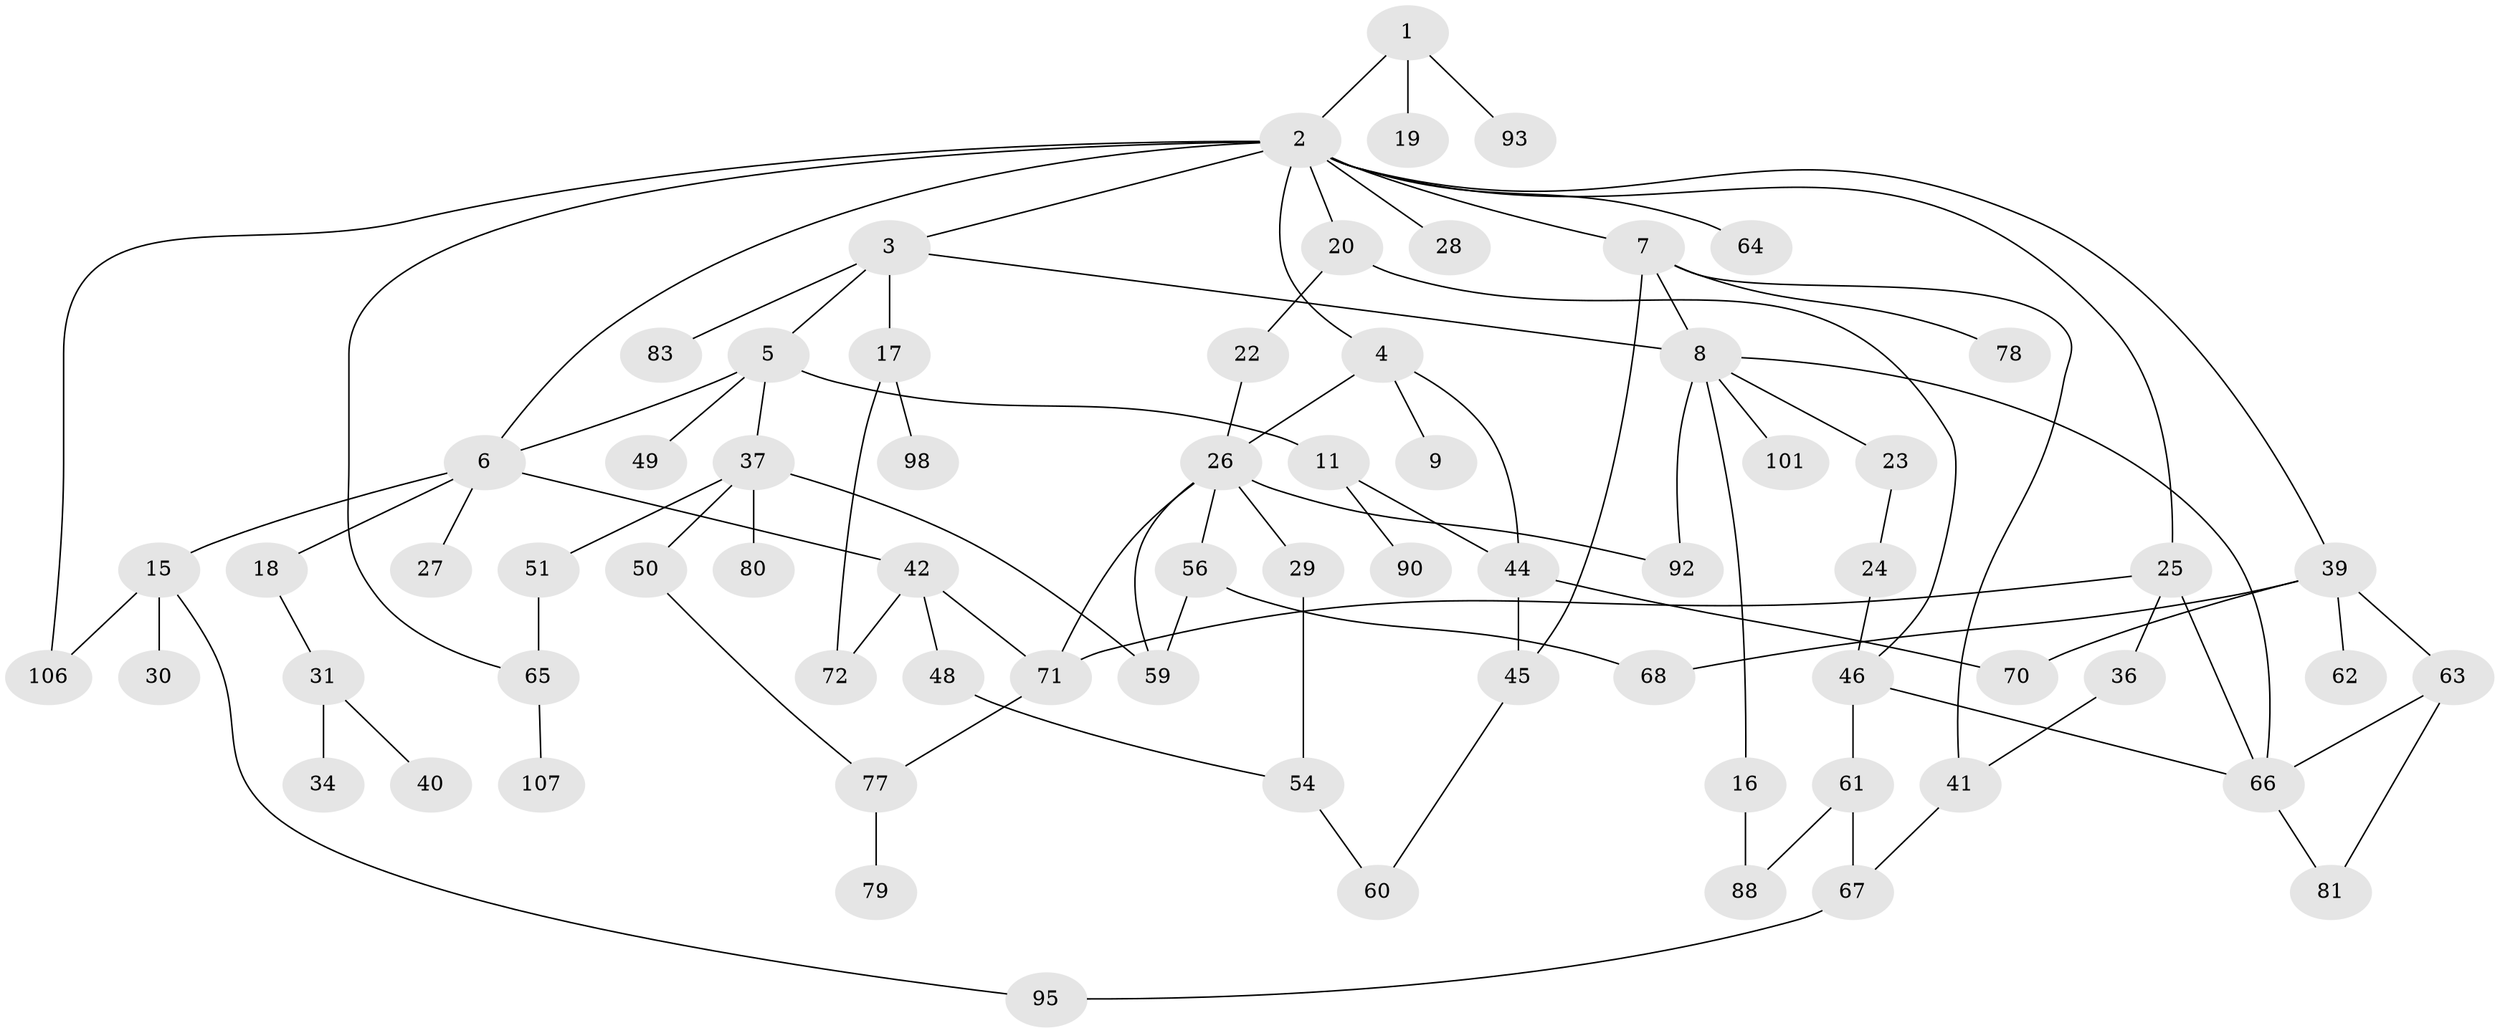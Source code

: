 // original degree distribution, {3: 0.22429906542056074, 11: 0.009345794392523364, 4: 0.1308411214953271, 2: 0.3177570093457944, 5: 0.056074766355140186, 1: 0.2523364485981308, 6: 0.009345794392523364}
// Generated by graph-tools (version 1.1) at 2025/41/03/06/25 10:41:27]
// undirected, 70 vertices, 96 edges
graph export_dot {
graph [start="1"]
  node [color=gray90,style=filled];
  1 [super="+21"];
  2 [super="+14"];
  3 [super="+47"];
  4;
  5 [super="+10"];
  6 [super="+12"];
  7 [super="+32"];
  8 [super="+13"];
  9 [super="+52"];
  11;
  15 [super="+74"];
  16;
  17 [super="+100"];
  18 [super="+102"];
  19;
  20;
  22 [super="+53"];
  23;
  24 [super="+76"];
  25 [super="+38"];
  26 [super="+33"];
  27;
  28;
  29 [super="+35"];
  30;
  31 [super="+43"];
  34;
  36 [super="+55"];
  37 [super="+86"];
  39 [super="+57"];
  40;
  41;
  42;
  44 [super="+58"];
  45;
  46;
  48 [super="+84"];
  49;
  50;
  51 [super="+87"];
  54 [super="+103"];
  56 [super="+97"];
  59 [super="+104"];
  60;
  61;
  62;
  63 [super="+75"];
  64;
  65 [super="+73"];
  66 [super="+69"];
  67 [super="+99"];
  68;
  70 [super="+85"];
  71 [super="+89"];
  72 [super="+105"];
  77 [super="+91"];
  78 [super="+82"];
  79;
  80 [super="+94"];
  81 [super="+96"];
  83;
  88;
  90;
  92;
  93;
  95;
  98;
  101;
  106;
  107;
  1 -- 2;
  1 -- 19;
  1 -- 93;
  2 -- 3;
  2 -- 4;
  2 -- 6 [weight=2];
  2 -- 7;
  2 -- 25;
  2 -- 28;
  2 -- 64;
  2 -- 65;
  2 -- 106;
  2 -- 20;
  2 -- 39;
  3 -- 5;
  3 -- 17;
  3 -- 8;
  3 -- 83;
  4 -- 9;
  4 -- 44;
  4 -- 26;
  5 -- 49;
  5 -- 37;
  5 -- 11;
  5 -- 6;
  6 -- 18 [weight=2];
  6 -- 27;
  6 -- 42;
  6 -- 15;
  7 -- 8;
  7 -- 78;
  7 -- 41;
  7 -- 45;
  8 -- 23;
  8 -- 92;
  8 -- 16;
  8 -- 66;
  8 -- 101;
  11 -- 44;
  11 -- 90;
  15 -- 30;
  15 -- 106;
  15 -- 95;
  16 -- 88;
  17 -- 72;
  17 -- 98;
  18 -- 31;
  20 -- 22;
  20 -- 46;
  22 -- 26;
  23 -- 24;
  24 -- 46;
  25 -- 36;
  25 -- 66;
  25 -- 71;
  26 -- 29;
  26 -- 56;
  26 -- 59;
  26 -- 92;
  26 -- 71;
  29 -- 54;
  31 -- 34;
  31 -- 40;
  36 -- 41;
  37 -- 50;
  37 -- 51;
  37 -- 80;
  37 -- 59;
  39 -- 63;
  39 -- 68;
  39 -- 62;
  39 -- 70;
  41 -- 67;
  42 -- 48;
  42 -- 71;
  42 -- 72;
  44 -- 45;
  44 -- 70;
  45 -- 60;
  46 -- 61;
  46 -- 66;
  48 -- 54;
  50 -- 77;
  51 -- 65;
  54 -- 60;
  56 -- 59;
  56 -- 68;
  61 -- 67;
  61 -- 88;
  63 -- 81;
  63 -- 66;
  65 -- 107;
  66 -- 81;
  67 -- 95;
  71 -- 77;
  77 -- 79;
}
